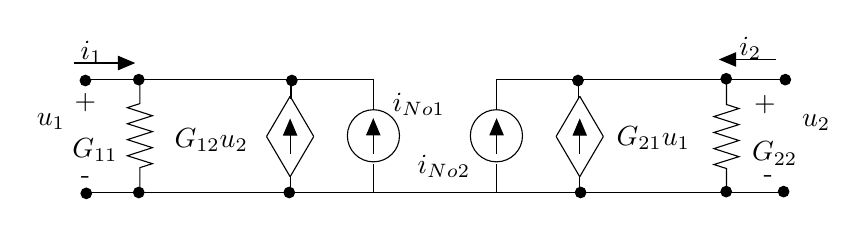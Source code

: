 \begin{tikzpicture}[y=-1cm]
\sf
\draw[black] (1.331,3.998) -- (1.331,4.304) -- (1.173,4.356) -- (1.491,4.458) -- (1.173,4.56) -- (1.491,4.66) -- (1.173,4.762) -- (1.491,4.864) -- (1.173,4.967) -- (1.491,5.067) -- (1.331,5.118) -- (1.331,5.427);
\draw[black] (8.782,4.009) -- (8.782,4.316) -- (8.94,4.367) -- (8.622,4.469) -- (8.94,4.571) -- (8.622,4.671) -- (8.94,4.773) -- (8.622,4.876) -- (8.94,4.978) -- (8.622,5.078) -- (8.782,5.129) -- (8.782,5.438);
\draw[arrows=-triangle 45,black] (5.862,4.944) -- (5.862,4.489);
\draw[black] (6.918,4.211) -- (6.618,4.722);
\draw[black] (6.918,5.233) -- (6.618,4.722);
\draw[black] (6.918,4.211) -- (7.218,4.722);
\draw[black] (6.918,5.233) -- (7.218,4.722);
\draw[arrows=-triangle 45,black] (6.918,4.949) -- (6.918,4.493);
\draw[arrows=-triangle 45,black] (4.296,4.944) -- (4.296,4.489);
\draw[black] (3.24,4.211) -- (3.54,4.722);
\draw[black] (3.24,5.233) -- (3.54,4.722);
\draw[black] (3.24,4.211) -- (2.94,4.722);
\draw[black] (3.24,5.233) -- (2.94,4.722);
\draw[arrows=-triangle 45,black] (3.24,4.949) -- (3.24,4.493);
\filldraw[black] (6.896,4.011) circle (0.067cm);
\filldraw[black] (6.929,5.433) circle (0.067cm);
\filldraw[black] (9.529,4) circle (0.067cm);
\filldraw[black] (9.507,5.422) circle (0.067cm);
\filldraw[black] (3.262,4.011) circle (0.067cm);
\filldraw[black] (3.229,5.433) circle (0.067cm);
\filldraw[black] (0.651,5.444) circle (0.067cm);
\filldraw[black] (0.64,4.011) circle (0.067cm);
\filldraw[black] (1.318,5.433) circle (0.067cm);
\filldraw[black] (1.318,4) circle (0.067cm);
\filldraw[black] (8.778,5.422) circle (0.067cm);
\filldraw[black] (8.778,3.989) circle (0.067cm);
\draw[black] (4.296,5.433) -- (5.951,5.433);
\draw[black] (9.484,4) -- (5.862,4) -- (5.862,4.367);
\draw[black] (9.473,5.433) -- (5.862,5.433) -- (5.862,5.067);
\draw[black] (6.907,4.244) -- (6.907,4.022);
\draw[black] (6.918,5.233) -- (6.918,5.433);
\draw[arrows=-triangle 45,black] (9.407,3.744) -- (8.684,3.744);
\draw[black] (0.662,5.433) -- (4.296,5.433) -- (4.296,5.067);
\draw[black] (3.251,4.244) -- (3.251,4.022);
\draw[black] (3.24,5.233) -- (3.24,5.433);
\draw[arrows=-triangle 45,black] (0.496,3.789) -- (1.273,3.789);
\draw[black] (0.684,4) -- (4.296,4) -- (4.296,4.367);
\path (2.829,4.856) node[text=black,anchor=base east] {$G_{12}u_2$};
\path (9.529,4.411) node[text=black,anchor=base east] {+};
\path (9.496,5.311) node[text=black,anchor=base east] {-};
\path (9.084,3.689) node[text=black,anchor=base] {$i_2$};
\path (0.64,4.378) node[text=black,anchor=base] {+};
\path (0.64,5.322) node[text=black,anchor=base] {-};
\path (0.718,3.744) node[text=black,anchor=base] {$i_1$};
\path (0.507,4.578) node[text=black,anchor=base east] {$u_1$};
\path (5.651,5.189) node[text=black,anchor=base east] {$i_{No2}$};
\path (4.418,4.4) node[text=black,anchor=base west] {$i_{No1}$};
\path (9.618,4.589) node[text=black,anchor=base west] {$u_2$};
\path (7.262,4.833) node[text=black,anchor=base west] {$G_{21}u_1$};
\path (1.173,4.989) node[text=black,anchor=base east] {$G_{11}$};
\path (8.984,5.033) node[text=black,anchor=base west] {$G_{22}$};
\draw[black] (5.86,4.713) circle (0.331cm);
\draw[black] (4.298,4.713) circle (0.331cm);

\end{tikzpicture}%

%% Configure (x)emacs for this file ...
%% Local Variables:
%% mode: latex
%% End: